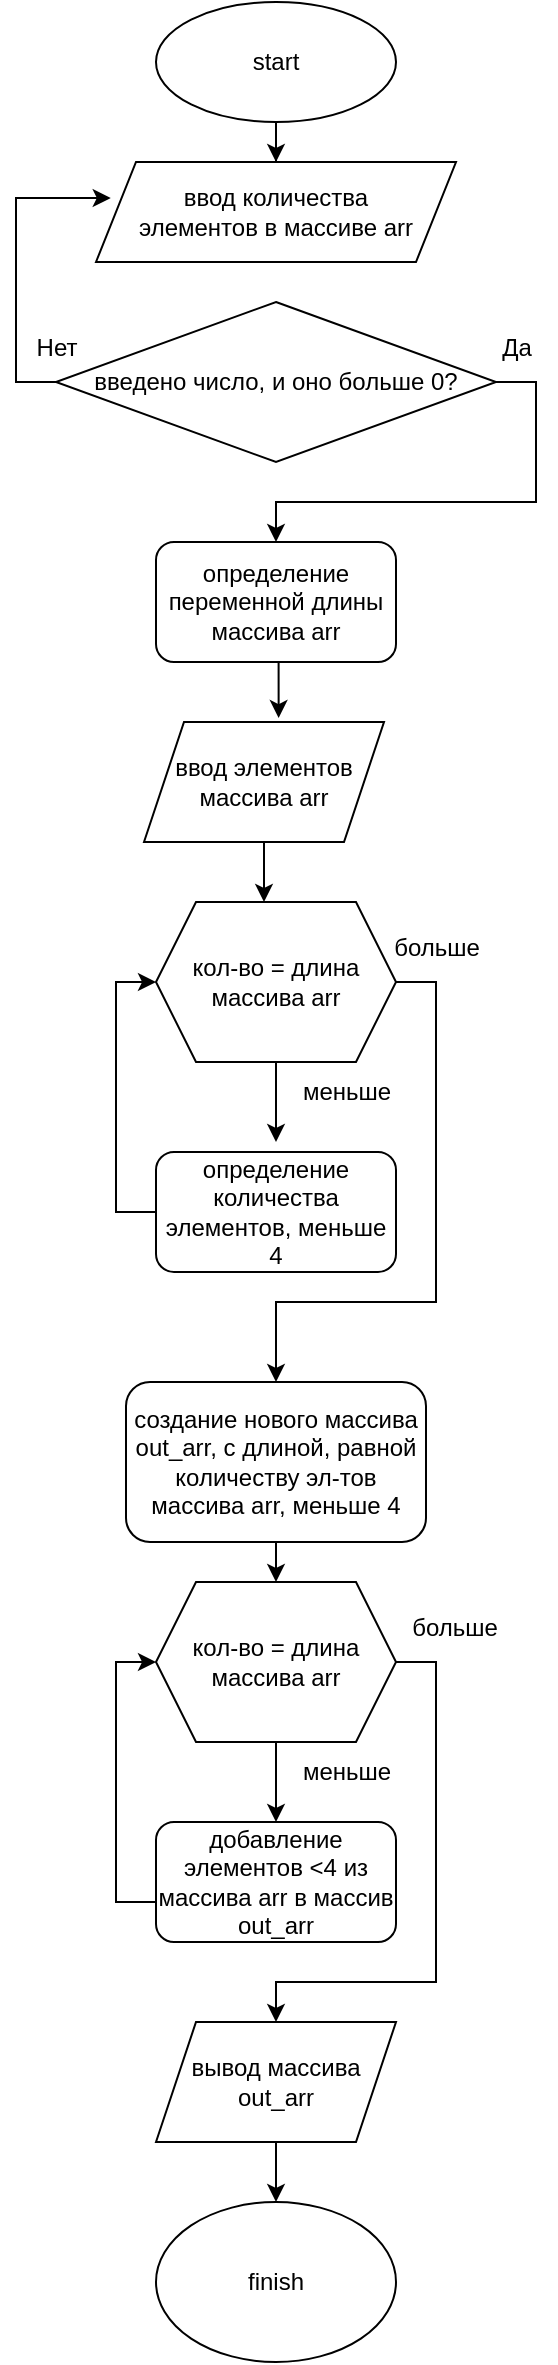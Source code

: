 <mxfile version="24.2.7" type="device">
  <diagram id="C5RBs43oDa-KdzZeNtuy" name="Page-1">
    <mxGraphModel dx="786" dy="433" grid="1" gridSize="10" guides="1" tooltips="1" connect="1" arrows="1" fold="1" page="1" pageScale="1" pageWidth="827" pageHeight="1169" math="0" shadow="0">
      <root>
        <mxCell id="WIyWlLk6GJQsqaUBKTNV-0" />
        <mxCell id="WIyWlLk6GJQsqaUBKTNV-1" parent="WIyWlLk6GJQsqaUBKTNV-0" />
        <mxCell id="M3RZ-X0ErNZ3ZlBa89DX-2" style="edgeStyle=orthogonalEdgeStyle;rounded=0;orthogonalLoop=1;jettySize=auto;html=1;exitX=0.5;exitY=1;exitDx=0;exitDy=0;" edge="1" parent="WIyWlLk6GJQsqaUBKTNV-1" source="M3RZ-X0ErNZ3ZlBa89DX-0" target="M3RZ-X0ErNZ3ZlBa89DX-1">
          <mxGeometry relative="1" as="geometry" />
        </mxCell>
        <mxCell id="M3RZ-X0ErNZ3ZlBa89DX-0" value="start" style="ellipse;whiteSpace=wrap;html=1;" vertex="1" parent="WIyWlLk6GJQsqaUBKTNV-1">
          <mxGeometry x="300" y="10" width="120" height="60" as="geometry" />
        </mxCell>
        <mxCell id="M3RZ-X0ErNZ3ZlBa89DX-1" value="ввод количества&lt;div&gt;элементов в массиве arr&lt;/div&gt;" style="shape=parallelogram;perimeter=parallelogramPerimeter;whiteSpace=wrap;html=1;fixedSize=1;" vertex="1" parent="WIyWlLk6GJQsqaUBKTNV-1">
          <mxGeometry x="270" y="90" width="180" height="50" as="geometry" />
        </mxCell>
        <mxCell id="M3RZ-X0ErNZ3ZlBa89DX-16" style="edgeStyle=orthogonalEdgeStyle;rounded=0;orthogonalLoop=1;jettySize=auto;html=1;exitX=0.5;exitY=1;exitDx=0;exitDy=0;" edge="1" parent="WIyWlLk6GJQsqaUBKTNV-1" source="M3RZ-X0ErNZ3ZlBa89DX-3">
          <mxGeometry relative="1" as="geometry">
            <mxPoint x="354" y="460" as="targetPoint" />
          </mxGeometry>
        </mxCell>
        <mxCell id="M3RZ-X0ErNZ3ZlBa89DX-3" value="ввод элементов массива arr" style="shape=parallelogram;perimeter=parallelogramPerimeter;whiteSpace=wrap;html=1;fixedSize=1;" vertex="1" parent="WIyWlLk6GJQsqaUBKTNV-1">
          <mxGeometry x="294" y="370" width="120" height="60" as="geometry" />
        </mxCell>
        <mxCell id="M3RZ-X0ErNZ3ZlBa89DX-6" style="edgeStyle=orthogonalEdgeStyle;rounded=0;orthogonalLoop=1;jettySize=auto;html=1;exitX=0.5;exitY=1;exitDx=0;exitDy=0;entryX=0.561;entryY=-0.033;entryDx=0;entryDy=0;entryPerimeter=0;" edge="1" parent="WIyWlLk6GJQsqaUBKTNV-1" source="M3RZ-X0ErNZ3ZlBa89DX-4" target="M3RZ-X0ErNZ3ZlBa89DX-3">
          <mxGeometry relative="1" as="geometry" />
        </mxCell>
        <mxCell id="M3RZ-X0ErNZ3ZlBa89DX-4" value="определение переменной длины массива arr" style="rounded=1;whiteSpace=wrap;html=1;" vertex="1" parent="WIyWlLk6GJQsqaUBKTNV-1">
          <mxGeometry x="300" y="280" width="120" height="60" as="geometry" />
        </mxCell>
        <mxCell id="M3RZ-X0ErNZ3ZlBa89DX-8" style="edgeStyle=orthogonalEdgeStyle;rounded=0;orthogonalLoop=1;jettySize=auto;html=1;exitX=1;exitY=0.5;exitDx=0;exitDy=0;entryX=0.5;entryY=0;entryDx=0;entryDy=0;" edge="1" parent="WIyWlLk6GJQsqaUBKTNV-1" source="M3RZ-X0ErNZ3ZlBa89DX-7" target="M3RZ-X0ErNZ3ZlBa89DX-4">
          <mxGeometry relative="1" as="geometry" />
        </mxCell>
        <mxCell id="M3RZ-X0ErNZ3ZlBa89DX-7" value="введено число, и оно больше 0?" style="rhombus;whiteSpace=wrap;html=1;" vertex="1" parent="WIyWlLk6GJQsqaUBKTNV-1">
          <mxGeometry x="250" y="160" width="220" height="80" as="geometry" />
        </mxCell>
        <mxCell id="M3RZ-X0ErNZ3ZlBa89DX-9" style="edgeStyle=orthogonalEdgeStyle;rounded=0;orthogonalLoop=1;jettySize=auto;html=1;exitX=0;exitY=0.5;exitDx=0;exitDy=0;entryX=0.041;entryY=0.36;entryDx=0;entryDy=0;entryPerimeter=0;" edge="1" parent="WIyWlLk6GJQsqaUBKTNV-1" source="M3RZ-X0ErNZ3ZlBa89DX-7" target="M3RZ-X0ErNZ3ZlBa89DX-1">
          <mxGeometry relative="1" as="geometry">
            <Array as="points">
              <mxPoint x="230" y="200" />
              <mxPoint x="230" y="108" />
            </Array>
          </mxGeometry>
        </mxCell>
        <mxCell id="M3RZ-X0ErNZ3ZlBa89DX-10" value="Да" style="text;html=1;align=center;verticalAlign=middle;resizable=0;points=[];autosize=1;strokeColor=none;fillColor=none;" vertex="1" parent="WIyWlLk6GJQsqaUBKTNV-1">
          <mxGeometry x="460" y="168" width="40" height="30" as="geometry" />
        </mxCell>
        <mxCell id="M3RZ-X0ErNZ3ZlBa89DX-11" value="Нет" style="text;html=1;align=center;verticalAlign=middle;resizable=0;points=[];autosize=1;strokeColor=none;fillColor=none;" vertex="1" parent="WIyWlLk6GJQsqaUBKTNV-1">
          <mxGeometry x="230" y="168" width="40" height="30" as="geometry" />
        </mxCell>
        <mxCell id="M3RZ-X0ErNZ3ZlBa89DX-19" style="edgeStyle=orthogonalEdgeStyle;rounded=0;orthogonalLoop=1;jettySize=auto;html=1;exitX=0.5;exitY=1;exitDx=0;exitDy=0;" edge="1" parent="WIyWlLk6GJQsqaUBKTNV-1" source="M3RZ-X0ErNZ3ZlBa89DX-12">
          <mxGeometry relative="1" as="geometry">
            <mxPoint x="360" y="580" as="targetPoint" />
          </mxGeometry>
        </mxCell>
        <mxCell id="M3RZ-X0ErNZ3ZlBa89DX-24" style="edgeStyle=orthogonalEdgeStyle;rounded=0;orthogonalLoop=1;jettySize=auto;html=1;exitX=1;exitY=0.5;exitDx=0;exitDy=0;entryX=0.5;entryY=0;entryDx=0;entryDy=0;" edge="1" parent="WIyWlLk6GJQsqaUBKTNV-1" source="M3RZ-X0ErNZ3ZlBa89DX-12" target="M3RZ-X0ErNZ3ZlBa89DX-23">
          <mxGeometry relative="1" as="geometry">
            <Array as="points">
              <mxPoint x="440" y="500" />
              <mxPoint x="440" y="660" />
              <mxPoint x="360" y="660" />
            </Array>
          </mxGeometry>
        </mxCell>
        <mxCell id="M3RZ-X0ErNZ3ZlBa89DX-12" value="кол-во = длина массива arr" style="shape=hexagon;perimeter=hexagonPerimeter2;whiteSpace=wrap;html=1;fixedSize=1;" vertex="1" parent="WIyWlLk6GJQsqaUBKTNV-1">
          <mxGeometry x="300" y="460" width="120" height="80" as="geometry" />
        </mxCell>
        <mxCell id="M3RZ-X0ErNZ3ZlBa89DX-18" style="edgeStyle=orthogonalEdgeStyle;rounded=0;orthogonalLoop=1;jettySize=auto;html=1;exitX=0;exitY=0.5;exitDx=0;exitDy=0;entryX=0;entryY=0.5;entryDx=0;entryDy=0;" edge="1" parent="WIyWlLk6GJQsqaUBKTNV-1" source="M3RZ-X0ErNZ3ZlBa89DX-13" target="M3RZ-X0ErNZ3ZlBa89DX-12">
          <mxGeometry relative="1" as="geometry" />
        </mxCell>
        <mxCell id="M3RZ-X0ErNZ3ZlBa89DX-13" value="определение количества элементов, меньше 4" style="rounded=1;whiteSpace=wrap;html=1;" vertex="1" parent="WIyWlLk6GJQsqaUBKTNV-1">
          <mxGeometry x="300" y="585" width="120" height="60" as="geometry" />
        </mxCell>
        <mxCell id="M3RZ-X0ErNZ3ZlBa89DX-17" value="меньше" style="text;html=1;align=center;verticalAlign=middle;resizable=0;points=[];autosize=1;strokeColor=none;fillColor=none;" vertex="1" parent="WIyWlLk6GJQsqaUBKTNV-1">
          <mxGeometry x="360" y="540" width="70" height="30" as="geometry" />
        </mxCell>
        <mxCell id="M3RZ-X0ErNZ3ZlBa89DX-27" style="edgeStyle=orthogonalEdgeStyle;rounded=0;orthogonalLoop=1;jettySize=auto;html=1;exitX=0.5;exitY=1;exitDx=0;exitDy=0;entryX=0.5;entryY=0;entryDx=0;entryDy=0;" edge="1" parent="WIyWlLk6GJQsqaUBKTNV-1" source="M3RZ-X0ErNZ3ZlBa89DX-20" target="M3RZ-X0ErNZ3ZlBa89DX-26">
          <mxGeometry relative="1" as="geometry" />
        </mxCell>
        <mxCell id="M3RZ-X0ErNZ3ZlBa89DX-31" style="edgeStyle=orthogonalEdgeStyle;rounded=0;orthogonalLoop=1;jettySize=auto;html=1;exitX=1;exitY=0.5;exitDx=0;exitDy=0;entryX=0.5;entryY=0;entryDx=0;entryDy=0;" edge="1" parent="WIyWlLk6GJQsqaUBKTNV-1" source="M3RZ-X0ErNZ3ZlBa89DX-20" target="M3RZ-X0ErNZ3ZlBa89DX-30">
          <mxGeometry relative="1" as="geometry">
            <Array as="points">
              <mxPoint x="440" y="840" />
              <mxPoint x="440" y="1000" />
              <mxPoint x="360" y="1000" />
            </Array>
          </mxGeometry>
        </mxCell>
        <mxCell id="M3RZ-X0ErNZ3ZlBa89DX-20" value="кол-во = длина массива arr" style="shape=hexagon;perimeter=hexagonPerimeter2;whiteSpace=wrap;html=1;fixedSize=1;" vertex="1" parent="WIyWlLk6GJQsqaUBKTNV-1">
          <mxGeometry x="300" y="800" width="120" height="80" as="geometry" />
        </mxCell>
        <mxCell id="M3RZ-X0ErNZ3ZlBa89DX-22" value="больше" style="text;html=1;align=center;verticalAlign=middle;resizable=0;points=[];autosize=1;strokeColor=none;fillColor=none;" vertex="1" parent="WIyWlLk6GJQsqaUBKTNV-1">
          <mxGeometry x="405" y="468" width="70" height="30" as="geometry" />
        </mxCell>
        <mxCell id="M3RZ-X0ErNZ3ZlBa89DX-25" style="edgeStyle=orthogonalEdgeStyle;rounded=0;orthogonalLoop=1;jettySize=auto;html=1;exitX=0.5;exitY=1;exitDx=0;exitDy=0;entryX=0.5;entryY=0;entryDx=0;entryDy=0;" edge="1" parent="WIyWlLk6GJQsqaUBKTNV-1" source="M3RZ-X0ErNZ3ZlBa89DX-23" target="M3RZ-X0ErNZ3ZlBa89DX-20">
          <mxGeometry relative="1" as="geometry" />
        </mxCell>
        <mxCell id="M3RZ-X0ErNZ3ZlBa89DX-23" value="создание нового массива out_arr, с длиной, равной количеству эл-тов массива arr, меньше 4" style="rounded=1;whiteSpace=wrap;html=1;" vertex="1" parent="WIyWlLk6GJQsqaUBKTNV-1">
          <mxGeometry x="285" y="700" width="150" height="80" as="geometry" />
        </mxCell>
        <mxCell id="M3RZ-X0ErNZ3ZlBa89DX-28" style="edgeStyle=orthogonalEdgeStyle;rounded=0;orthogonalLoop=1;jettySize=auto;html=1;entryX=0;entryY=0.5;entryDx=0;entryDy=0;" edge="1" parent="WIyWlLk6GJQsqaUBKTNV-1" source="M3RZ-X0ErNZ3ZlBa89DX-26" target="M3RZ-X0ErNZ3ZlBa89DX-20">
          <mxGeometry relative="1" as="geometry">
            <Array as="points">
              <mxPoint x="280" y="960" />
              <mxPoint x="280" y="840" />
            </Array>
          </mxGeometry>
        </mxCell>
        <mxCell id="M3RZ-X0ErNZ3ZlBa89DX-26" value="добавление элементов &amp;lt;4 из массива arr в массив out_arr" style="rounded=1;whiteSpace=wrap;html=1;" vertex="1" parent="WIyWlLk6GJQsqaUBKTNV-1">
          <mxGeometry x="300" y="920" width="120" height="60" as="geometry" />
        </mxCell>
        <mxCell id="M3RZ-X0ErNZ3ZlBa89DX-29" value="меньше" style="text;html=1;align=center;verticalAlign=middle;resizable=0;points=[];autosize=1;strokeColor=none;fillColor=none;" vertex="1" parent="WIyWlLk6GJQsqaUBKTNV-1">
          <mxGeometry x="360" y="880" width="70" height="30" as="geometry" />
        </mxCell>
        <mxCell id="M3RZ-X0ErNZ3ZlBa89DX-34" value="" style="edgeStyle=orthogonalEdgeStyle;rounded=0;orthogonalLoop=1;jettySize=auto;html=1;" edge="1" parent="WIyWlLk6GJQsqaUBKTNV-1" source="M3RZ-X0ErNZ3ZlBa89DX-30" target="M3RZ-X0ErNZ3ZlBa89DX-33">
          <mxGeometry relative="1" as="geometry" />
        </mxCell>
        <mxCell id="M3RZ-X0ErNZ3ZlBa89DX-30" value="вывод массива out_arr" style="shape=parallelogram;perimeter=parallelogramPerimeter;whiteSpace=wrap;html=1;fixedSize=1;" vertex="1" parent="WIyWlLk6GJQsqaUBKTNV-1">
          <mxGeometry x="300" y="1020" width="120" height="60" as="geometry" />
        </mxCell>
        <mxCell id="M3RZ-X0ErNZ3ZlBa89DX-32" value="больше" style="text;html=1;align=center;verticalAlign=middle;resizable=0;points=[];autosize=1;strokeColor=none;fillColor=none;" vertex="1" parent="WIyWlLk6GJQsqaUBKTNV-1">
          <mxGeometry x="414" y="808" width="70" height="30" as="geometry" />
        </mxCell>
        <mxCell id="M3RZ-X0ErNZ3ZlBa89DX-33" value="finish" style="ellipse;whiteSpace=wrap;html=1;" vertex="1" parent="WIyWlLk6GJQsqaUBKTNV-1">
          <mxGeometry x="300" y="1110" width="120" height="80" as="geometry" />
        </mxCell>
      </root>
    </mxGraphModel>
  </diagram>
</mxfile>
